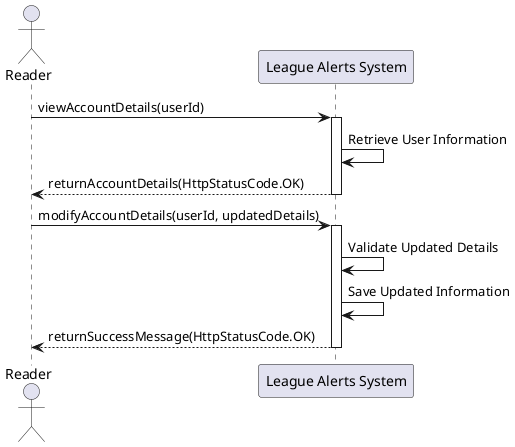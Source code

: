 @startuml
actor Reader
participant "League Alerts System" as AMS

Reader -> AMS : viewAccountDetails(userId)
activate AMS
    AMS -> AMS : Retrieve User Information
    AMS --> Reader : returnAccountDetails(HttpStatusCode.OK)
deactivate AMS

Reader -> AMS : modifyAccountDetails(userId, updatedDetails)
activate AMS
    AMS -> AMS : Validate Updated Details
    AMS -> AMS : Save Updated Information
    AMS --> Reader : returnSuccessMessage(HttpStatusCode.OK)
deactivate AMS
@enduml
